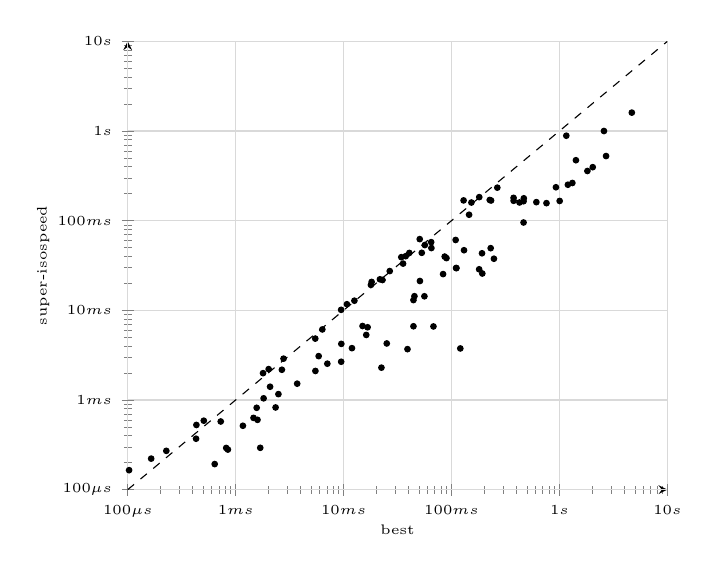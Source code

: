 \begin{tikzpicture}
\begin{axis}[
	font = \tiny,
	axis lines = left,
	axis lines = left,
	grid = major,
	grid style = {draw=gray!30},
	xmode = log,
	ymode = log,
	ymin = 0.1,
	ymax = 10000,
	xmin = 0.1,
	xmax = 10000,
	xlabel = {best},
	ylabel = {super-isospeed},
	label shift = {-6pt},
	% log ticks with fixed point,
	xtick = {0.1, 1, 10, 100, 1000, 10000, 100000, 1000000, 10000000},
	ytick = {0.1, 1, 10, 100, 1000, 10000, 100000, 1000000, 10000000},
	xticklabels = \empty,
	yticklabels = \empty,
	extra x ticks = {0.1, 1, 10, 100, 1000, 10000, 60000, 600000, 1800000, 3600000},
	extra x tick labels = {$100 {\mu}s$, $1 ms$, $10 ms$, $100 ms$, $1 s$, $10 s$, $1 m.$, $10 m.$, $30 m.$, $1 h$},
	extra y ticks = {0.1, 1, 10, 100, 1000, 10000, 60000, 600000, 1800000, 3600000},
	extra y tick labels = {$100 {\mu}s$, $1 ms$, $10 ms$, $100 ms$, $1 s$, $10 s$, $1 m.$, $10 m.$, $30 m.$, $1 h$},
]
	\addplot [only marks, mark size=1pt] coordinates {
		(7.075, 2.541)
		(1005.46, 165.945)
		(37.691, 40.207)
		(1.691, 0.293)
		(226.094, 170.324)
		(9.507, 2.672)
		(1.567, 0.819)
		(0.818, 0.292)
		(426.721, 159.647)
		(928.59, 235.917)
		(376.2, 179.731)
		(22.947, 21.797)
		(56.13, 14.354)
		(0.228, 0.271)
		(0.728, 0.576)
		(10.748, 11.703)
		(3.718, 1.521)
		(5.88, 3.086)
		(2.78, 2.893)
		(14.997, 6.688)
		(21.727, 22.195)
		(11.963, 3.788)
		(25.142, 4.273)
		(111.171, 29.576)
		(191.829, 43.298)
		(1158.273, 886.168)
		(2.683, 2.175)
		(120.731, 3.758)
		(467.678, 177.673)
		(0.64, 0.193)
		(56.662, 53.482)
		(1.168, 0.516)
		(5.485, 2.109)
		(53.05, 43.806)
		(18.201, 20.749)
		(2.086, 1.406)
		(265.883, 233.52)
		(40.662, 43.685)
		(34.274, 39.189)
		(0.848, 0.28)
		(0.43, 0.37)
		(376.517, 166.694)
		(86.516, 39.773)
		(193.03, 25.747)
		(759.027, 156.906)
		(152.93, 159.381)
		(22.434, 2.295)
		(12.602, 12.812)
		(2586.557, 1000.277)
		(1.465, 0.632)
		(44.429, 13.017)
		(1422.375, 472.414)
		(130.674, 46.834)
		(1.795, 1.993)
		(2.492, 1.163)
		(465.367, 164.831)
		(50.994, 21.236)
		(1.817, 1.044)
		(68.043, 6.616)
		(45.367, 14.386)
		(110.292, 29.663)
		(109.286, 60.95)
		(39.122, 3.693)
		(2.023, 2.211)
		(0.433, 0.527)
		(65.132, 49.519)
		(247.293, 37.644)
		(611.576, 160.996)
		(2035.637, 395.264)
		(16.71, 6.476)
		(5.468, 4.841)
		(83.594, 25.365)
		(4685.734, 1603.882)
		(232.692, 167.869)
		(1318.054, 263.308)
		(2705.9, 525.857)
		(16.229, 5.319)
		(0.507, 0.588)
		(0.165, 0.222)
		(6.359, 6.123)
		(2.346, 0.826)
		(26.79, 27.415)
		(129.473, 168.333)
		(230.746, 49.374)
		(17.923, 19.227)
		(9.534, 4.227)
		(145.604, 116.477)
		(9.493, 10.134)
		(180.826, 183.126)
		(1198.119, 251.67)
		(89.852, 38.252)
		(44.431, 6.642)
		(35.596, 33.208)
		(50.781, 62.291)
		(64.83, 57.625)
		(0.103, 0.165)
		(465.486, 95.447)
		(1816.814, 358.375)
		(180.444, 28.695)
		(1.595, 0.601)
	};
	\addplot+ [mark=none, black, dashed, domain=0.1:10000] {x};
\end{axis}
\end{tikzpicture}
